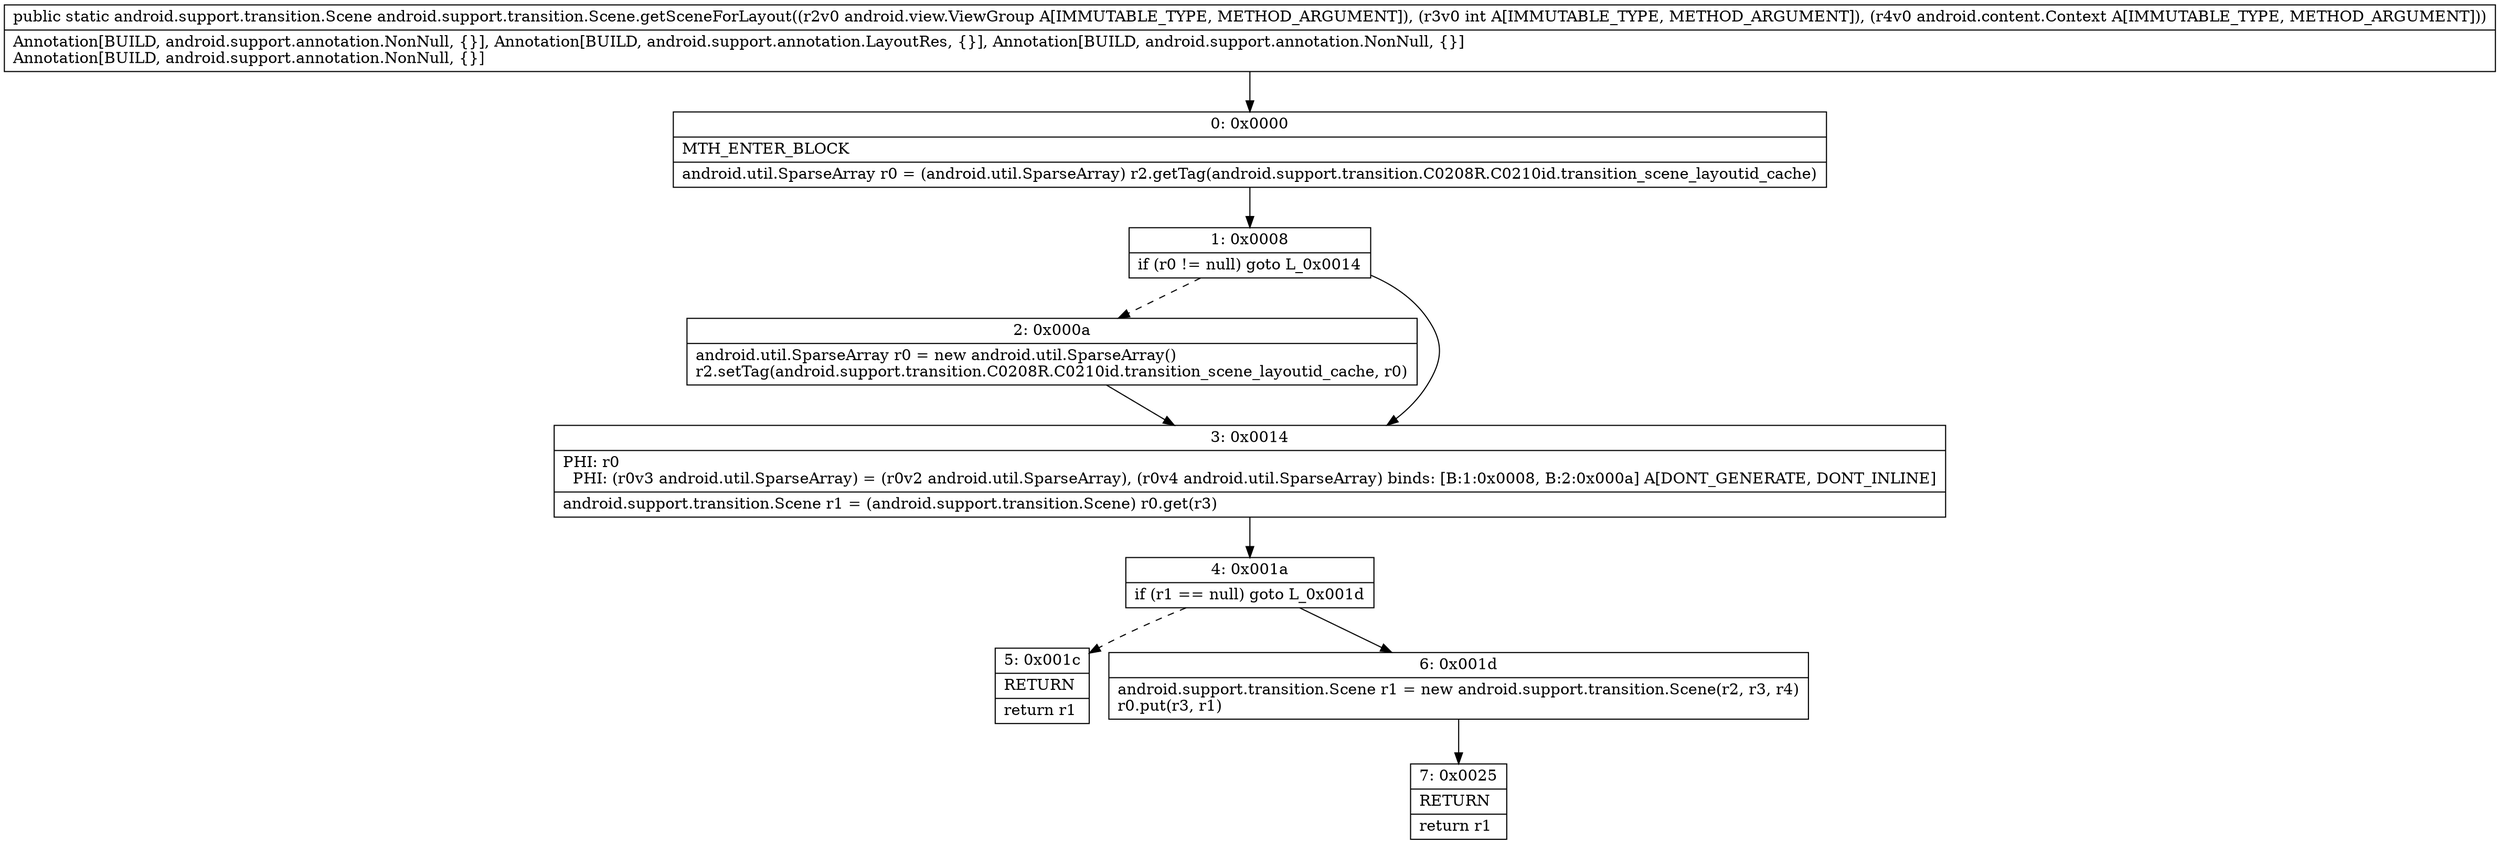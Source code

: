digraph "CFG forandroid.support.transition.Scene.getSceneForLayout(Landroid\/view\/ViewGroup;ILandroid\/content\/Context;)Landroid\/support\/transition\/Scene;" {
Node_0 [shape=record,label="{0\:\ 0x0000|MTH_ENTER_BLOCK\l|android.util.SparseArray r0 = (android.util.SparseArray) r2.getTag(android.support.transition.C0208R.C0210id.transition_scene_layoutid_cache)\l}"];
Node_1 [shape=record,label="{1\:\ 0x0008|if (r0 != null) goto L_0x0014\l}"];
Node_2 [shape=record,label="{2\:\ 0x000a|android.util.SparseArray r0 = new android.util.SparseArray()\lr2.setTag(android.support.transition.C0208R.C0210id.transition_scene_layoutid_cache, r0)\l}"];
Node_3 [shape=record,label="{3\:\ 0x0014|PHI: r0 \l  PHI: (r0v3 android.util.SparseArray) = (r0v2 android.util.SparseArray), (r0v4 android.util.SparseArray) binds: [B:1:0x0008, B:2:0x000a] A[DONT_GENERATE, DONT_INLINE]\l|android.support.transition.Scene r1 = (android.support.transition.Scene) r0.get(r3)\l}"];
Node_4 [shape=record,label="{4\:\ 0x001a|if (r1 == null) goto L_0x001d\l}"];
Node_5 [shape=record,label="{5\:\ 0x001c|RETURN\l|return r1\l}"];
Node_6 [shape=record,label="{6\:\ 0x001d|android.support.transition.Scene r1 = new android.support.transition.Scene(r2, r3, r4)\lr0.put(r3, r1)\l}"];
Node_7 [shape=record,label="{7\:\ 0x0025|RETURN\l|return r1\l}"];
MethodNode[shape=record,label="{public static android.support.transition.Scene android.support.transition.Scene.getSceneForLayout((r2v0 android.view.ViewGroup A[IMMUTABLE_TYPE, METHOD_ARGUMENT]), (r3v0 int A[IMMUTABLE_TYPE, METHOD_ARGUMENT]), (r4v0 android.content.Context A[IMMUTABLE_TYPE, METHOD_ARGUMENT]))  | Annotation[BUILD, android.support.annotation.NonNull, \{\}], Annotation[BUILD, android.support.annotation.LayoutRes, \{\}], Annotation[BUILD, android.support.annotation.NonNull, \{\}]\lAnnotation[BUILD, android.support.annotation.NonNull, \{\}]\l}"];
MethodNode -> Node_0;
Node_0 -> Node_1;
Node_1 -> Node_2[style=dashed];
Node_1 -> Node_3;
Node_2 -> Node_3;
Node_3 -> Node_4;
Node_4 -> Node_5[style=dashed];
Node_4 -> Node_6;
Node_6 -> Node_7;
}

